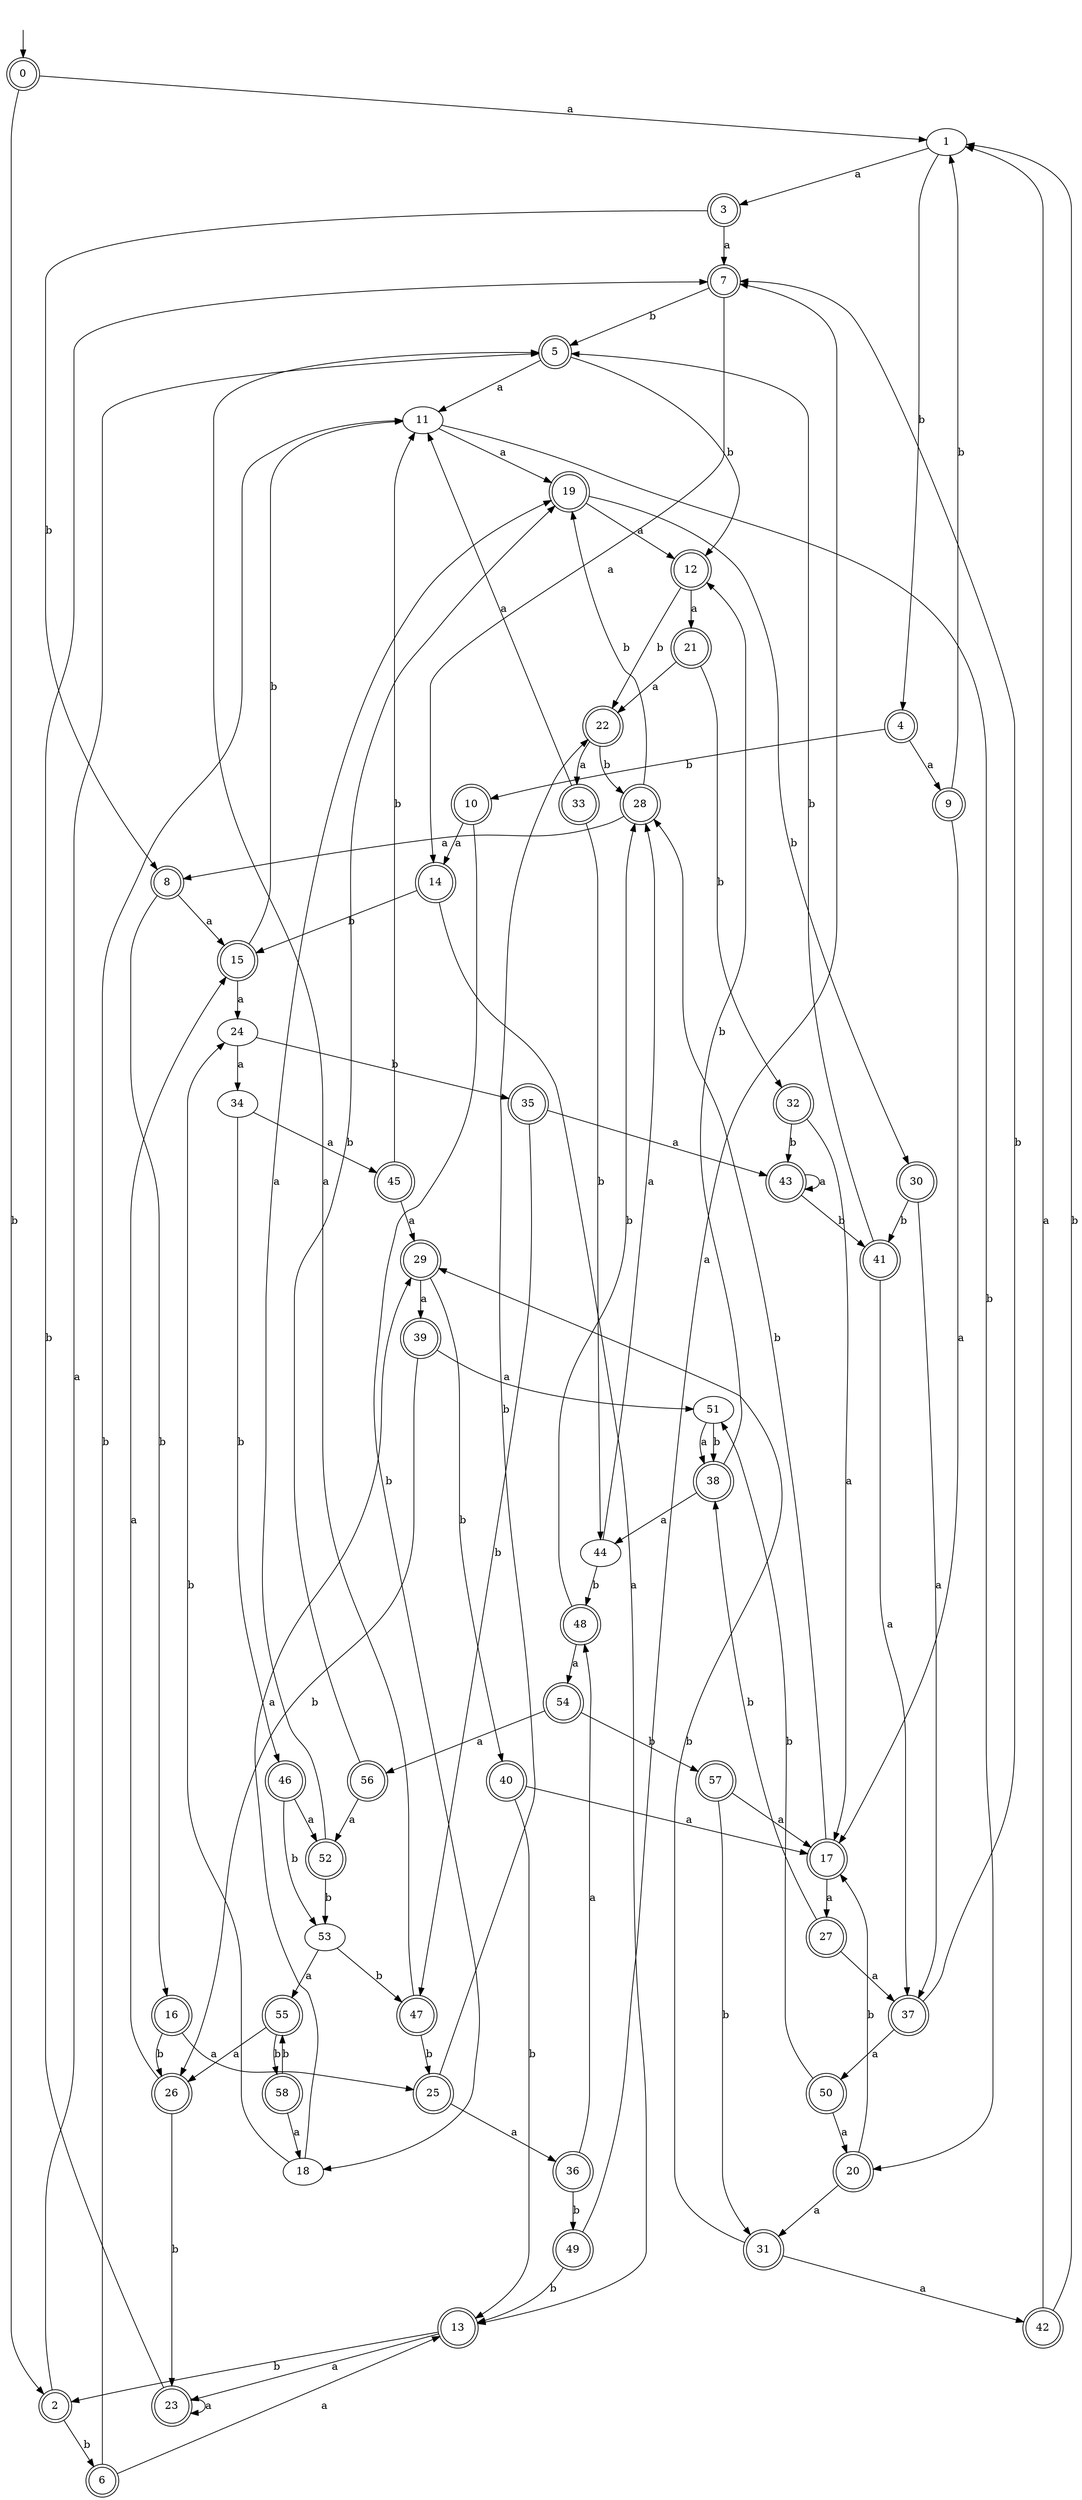 digraph RandomDFA {
  __start0 [label="", shape=none];
  __start0 -> 0 [label=""];
  0 [shape=circle] [shape=doublecircle]
  0 -> 1 [label="a"]
  0 -> 2 [label="b"]
  1
  1 -> 3 [label="a"]
  1 -> 4 [label="b"]
  2 [shape=doublecircle]
  2 -> 5 [label="a"]
  2 -> 6 [label="b"]
  3 [shape=doublecircle]
  3 -> 7 [label="a"]
  3 -> 8 [label="b"]
  4 [shape=doublecircle]
  4 -> 9 [label="a"]
  4 -> 10 [label="b"]
  5 [shape=doublecircle]
  5 -> 11 [label="a"]
  5 -> 12 [label="b"]
  6 [shape=doublecircle]
  6 -> 13 [label="a"]
  6 -> 11 [label="b"]
  7 [shape=doublecircle]
  7 -> 14 [label="a"]
  7 -> 5 [label="b"]
  8 [shape=doublecircle]
  8 -> 15 [label="a"]
  8 -> 16 [label="b"]
  9 [shape=doublecircle]
  9 -> 17 [label="a"]
  9 -> 1 [label="b"]
  10 [shape=doublecircle]
  10 -> 14 [label="a"]
  10 -> 18 [label="b"]
  11
  11 -> 19 [label="a"]
  11 -> 20 [label="b"]
  12 [shape=doublecircle]
  12 -> 21 [label="a"]
  12 -> 22 [label="b"]
  13 [shape=doublecircle]
  13 -> 23 [label="a"]
  13 -> 2 [label="b"]
  14 [shape=doublecircle]
  14 -> 13 [label="a"]
  14 -> 15 [label="b"]
  15 [shape=doublecircle]
  15 -> 24 [label="a"]
  15 -> 11 [label="b"]
  16 [shape=doublecircle]
  16 -> 25 [label="a"]
  16 -> 26 [label="b"]
  17 [shape=doublecircle]
  17 -> 27 [label="a"]
  17 -> 28 [label="b"]
  18
  18 -> 29 [label="a"]
  18 -> 24 [label="b"]
  19 [shape=doublecircle]
  19 -> 12 [label="a"]
  19 -> 30 [label="b"]
  20 [shape=doublecircle]
  20 -> 31 [label="a"]
  20 -> 17 [label="b"]
  21 [shape=doublecircle]
  21 -> 22 [label="a"]
  21 -> 32 [label="b"]
  22 [shape=doublecircle]
  22 -> 33 [label="a"]
  22 -> 28 [label="b"]
  23 [shape=doublecircle]
  23 -> 23 [label="a"]
  23 -> 7 [label="b"]
  24
  24 -> 34 [label="a"]
  24 -> 35 [label="b"]
  25 [shape=doublecircle]
  25 -> 36 [label="a"]
  25 -> 22 [label="b"]
  26 [shape=doublecircle]
  26 -> 15 [label="a"]
  26 -> 23 [label="b"]
  27 [shape=doublecircle]
  27 -> 37 [label="a"]
  27 -> 38 [label="b"]
  28 [shape=doublecircle]
  28 -> 8 [label="a"]
  28 -> 19 [label="b"]
  29 [shape=doublecircle]
  29 -> 39 [label="a"]
  29 -> 40 [label="b"]
  30 [shape=doublecircle]
  30 -> 37 [label="a"]
  30 -> 41 [label="b"]
  31 [shape=doublecircle]
  31 -> 42 [label="a"]
  31 -> 29 [label="b"]
  32 [shape=doublecircle]
  32 -> 17 [label="a"]
  32 -> 43 [label="b"]
  33 [shape=doublecircle]
  33 -> 11 [label="a"]
  33 -> 44 [label="b"]
  34
  34 -> 45 [label="a"]
  34 -> 46 [label="b"]
  35 [shape=doublecircle]
  35 -> 43 [label="a"]
  35 -> 47 [label="b"]
  36 [shape=doublecircle]
  36 -> 48 [label="a"]
  36 -> 49 [label="b"]
  37 [shape=doublecircle]
  37 -> 50 [label="a"]
  37 -> 7 [label="b"]
  38 [shape=doublecircle]
  38 -> 44 [label="a"]
  38 -> 12 [label="b"]
  39 [shape=doublecircle]
  39 -> 51 [label="a"]
  39 -> 26 [label="b"]
  40 [shape=doublecircle]
  40 -> 17 [label="a"]
  40 -> 13 [label="b"]
  41 [shape=doublecircle]
  41 -> 37 [label="a"]
  41 -> 5 [label="b"]
  42 [shape=doublecircle]
  42 -> 1 [label="a"]
  42 -> 1 [label="b"]
  43 [shape=doublecircle]
  43 -> 43 [label="a"]
  43 -> 41 [label="b"]
  44
  44 -> 28 [label="a"]
  44 -> 48 [label="b"]
  45 [shape=doublecircle]
  45 -> 29 [label="a"]
  45 -> 11 [label="b"]
  46 [shape=doublecircle]
  46 -> 52 [label="a"]
  46 -> 53 [label="b"]
  47 [shape=doublecircle]
  47 -> 5 [label="a"]
  47 -> 25 [label="b"]
  48 [shape=doublecircle]
  48 -> 54 [label="a"]
  48 -> 28 [label="b"]
  49 [shape=doublecircle]
  49 -> 7 [label="a"]
  49 -> 13 [label="b"]
  50 [shape=doublecircle]
  50 -> 20 [label="a"]
  50 -> 51 [label="b"]
  51
  51 -> 38 [label="a"]
  51 -> 38 [label="b"]
  52 [shape=doublecircle]
  52 -> 19 [label="a"]
  52 -> 53 [label="b"]
  53
  53 -> 55 [label="a"]
  53 -> 47 [label="b"]
  54 [shape=doublecircle]
  54 -> 56 [label="a"]
  54 -> 57 [label="b"]
  55 [shape=doublecircle]
  55 -> 26 [label="a"]
  55 -> 58 [label="b"]
  56 [shape=doublecircle]
  56 -> 52 [label="a"]
  56 -> 19 [label="b"]
  57 [shape=doublecircle]
  57 -> 17 [label="a"]
  57 -> 31 [label="b"]
  58 [shape=doublecircle]
  58 -> 18 [label="a"]
  58 -> 55 [label="b"]
}

